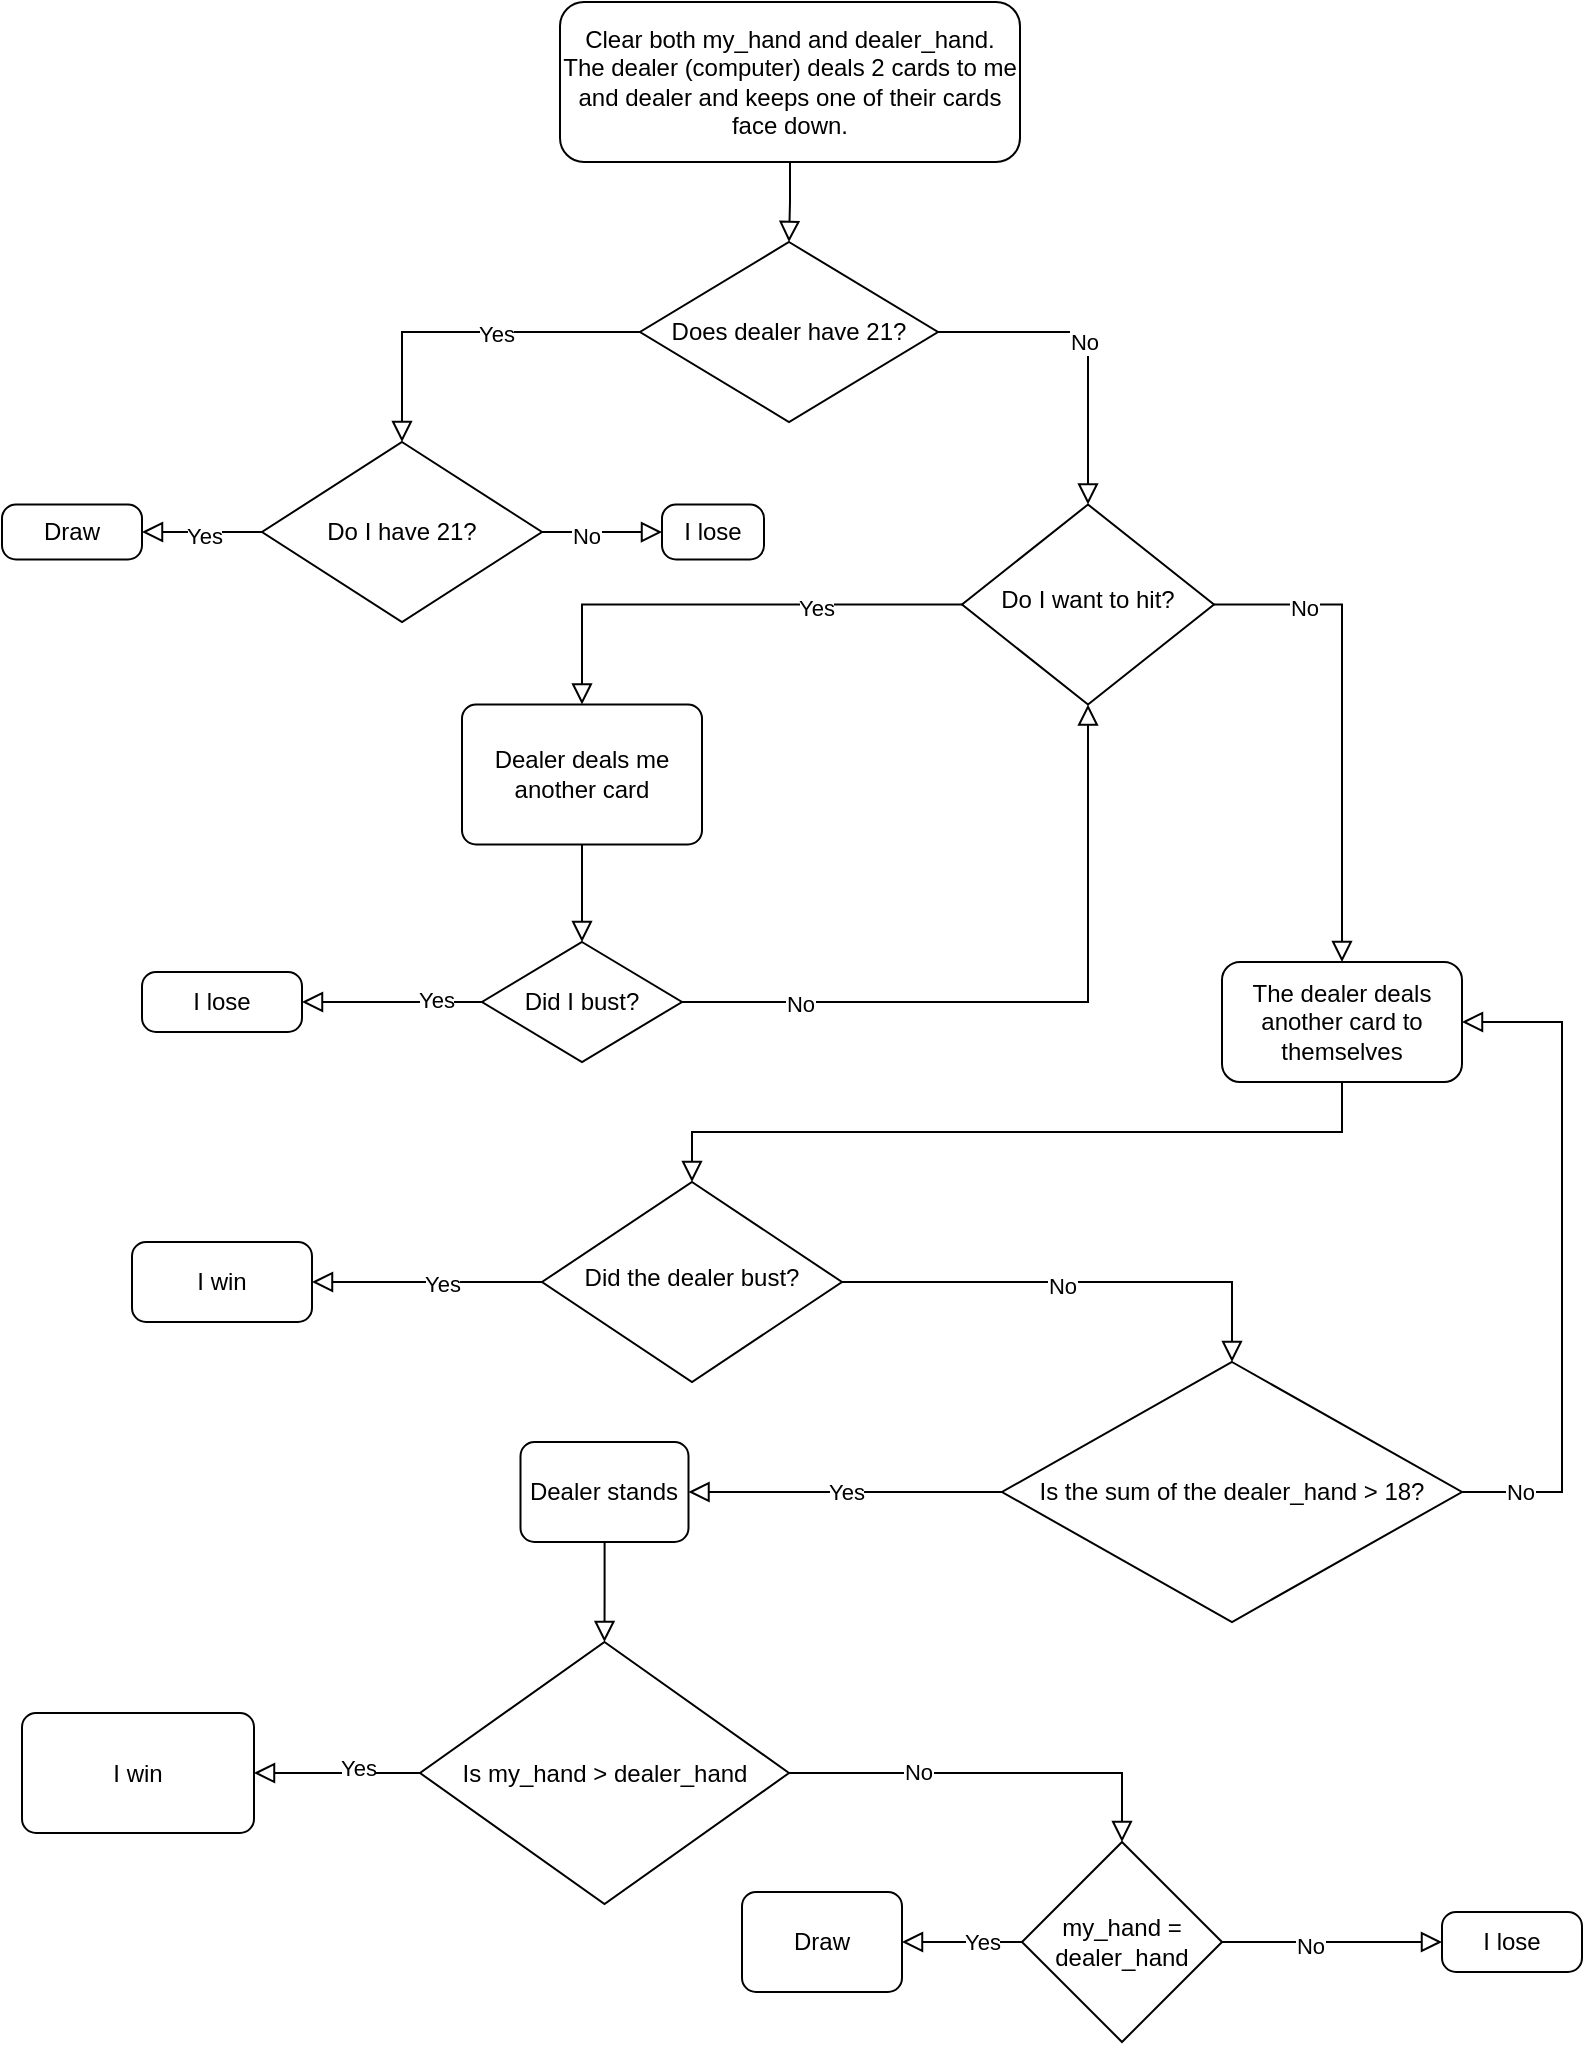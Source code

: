 <mxfile version="20.8.5" type="github">
  <diagram id="C5RBs43oDa-KdzZeNtuy" name="Page-1">
    <mxGraphModel dx="1026" dy="687" grid="1" gridSize="10" guides="1" tooltips="1" connect="1" arrows="1" fold="1" page="1" pageScale="1" pageWidth="827" pageHeight="1169" math="0" shadow="0">
      <root>
        <mxCell id="WIyWlLk6GJQsqaUBKTNV-0" />
        <mxCell id="WIyWlLk6GJQsqaUBKTNV-1" parent="WIyWlLk6GJQsqaUBKTNV-0" />
        <mxCell id="9DluYhwfyulaZyYpxclx-41" style="edgeStyle=orthogonalEdgeStyle;rounded=0;orthogonalLoop=1;jettySize=auto;html=1;entryX=0.5;entryY=0;entryDx=0;entryDy=0;entryPerimeter=0;endArrow=block;endFill=0;endSize=8;" edge="1" parent="WIyWlLk6GJQsqaUBKTNV-1" source="WIyWlLk6GJQsqaUBKTNV-3" target="9DluYhwfyulaZyYpxclx-40">
          <mxGeometry relative="1" as="geometry" />
        </mxCell>
        <mxCell id="WIyWlLk6GJQsqaUBKTNV-3" value="Clear both my_hand and dealer_hand. The dealer (computer) deals 2 cards to me and dealer and keeps one of their cards face down." style="rounded=1;whiteSpace=wrap;html=1;fontSize=12;glass=0;strokeWidth=1;shadow=0;" parent="WIyWlLk6GJQsqaUBKTNV-1" vertex="1">
          <mxGeometry x="299" y="20" width="230" height="80" as="geometry" />
        </mxCell>
        <mxCell id="9DluYhwfyulaZyYpxclx-97" style="edgeStyle=orthogonalEdgeStyle;rounded=0;orthogonalLoop=1;jettySize=auto;html=1;exitX=0.5;exitY=1;exitDx=0;exitDy=0;entryX=0.5;entryY=0;entryDx=0;entryDy=0;endArrow=block;endFill=0;endSize=8;" edge="1" parent="WIyWlLk6GJQsqaUBKTNV-1" source="WIyWlLk6GJQsqaUBKTNV-7" target="zeFq4oNNCg4uerHcXDFo-3">
          <mxGeometry relative="1" as="geometry" />
        </mxCell>
        <mxCell id="WIyWlLk6GJQsqaUBKTNV-7" value="The dealer deals another card to themselves" style="rounded=1;whiteSpace=wrap;html=1;fontSize=12;glass=0;strokeWidth=1;shadow=0;" parent="WIyWlLk6GJQsqaUBKTNV-1" vertex="1">
          <mxGeometry x="630" y="500" width="120" height="60" as="geometry" />
        </mxCell>
        <mxCell id="9DluYhwfyulaZyYpxclx-7" style="edgeStyle=orthogonalEdgeStyle;rounded=0;orthogonalLoop=1;jettySize=auto;html=1;endArrow=block;endFill=0;endSize=8;entryX=0.5;entryY=0;entryDx=0;entryDy=0;entryPerimeter=0;" edge="1" parent="WIyWlLk6GJQsqaUBKTNV-1" source="zeFq4oNNCg4uerHcXDFo-3" target="9DluYhwfyulaZyYpxclx-9">
          <mxGeometry relative="1" as="geometry">
            <mxPoint x="730" y="370" as="targetPoint" />
          </mxGeometry>
        </mxCell>
        <mxCell id="9DluYhwfyulaZyYpxclx-8" value="&lt;div&gt;No&lt;/div&gt;" style="edgeLabel;html=1;align=center;verticalAlign=middle;resizable=0;points=[];" vertex="1" connectable="0" parent="9DluYhwfyulaZyYpxclx-7">
          <mxGeometry x="-0.067" y="-2" relative="1" as="geometry">
            <mxPoint as="offset" />
          </mxGeometry>
        </mxCell>
        <mxCell id="9DluYhwfyulaZyYpxclx-86" style="edgeStyle=orthogonalEdgeStyle;rounded=0;orthogonalLoop=1;jettySize=auto;html=1;entryX=1;entryY=0.5;entryDx=0;entryDy=0;endArrow=block;endFill=0;endSize=8;" edge="1" parent="WIyWlLk6GJQsqaUBKTNV-1" source="zeFq4oNNCg4uerHcXDFo-3" target="9DluYhwfyulaZyYpxclx-85">
          <mxGeometry relative="1" as="geometry" />
        </mxCell>
        <mxCell id="9DluYhwfyulaZyYpxclx-87" value="Yes" style="edgeLabel;html=1;align=center;verticalAlign=middle;resizable=0;points=[];" vertex="1" connectable="0" parent="9DluYhwfyulaZyYpxclx-86">
          <mxGeometry x="-0.133" y="1" relative="1" as="geometry">
            <mxPoint as="offset" />
          </mxGeometry>
        </mxCell>
        <mxCell id="zeFq4oNNCg4uerHcXDFo-3" value="Did the dealer bust?" style="rhombus;whiteSpace=wrap;html=1;shadow=0;fontFamily=Helvetica;fontSize=12;align=center;strokeWidth=1;spacing=6;spacingTop=-4;" parent="WIyWlLk6GJQsqaUBKTNV-1" vertex="1">
          <mxGeometry x="290" y="610" width="150" height="100" as="geometry" />
        </mxCell>
        <mxCell id="9DluYhwfyulaZyYpxclx-2" value="I win" style="rounded=1;whiteSpace=wrap;html=1;absoluteArcSize=1;arcSize=14;strokeWidth=1;" vertex="1" parent="WIyWlLk6GJQsqaUBKTNV-1">
          <mxGeometry x="30" y="875.5" width="116" height="60" as="geometry" />
        </mxCell>
        <mxCell id="9DluYhwfyulaZyYpxclx-11" value="&lt;div&gt;Yes&lt;/div&gt;" style="edgeStyle=orthogonalEdgeStyle;rounded=0;orthogonalLoop=1;jettySize=auto;html=1;endArrow=block;endFill=0;endSize=8;" edge="1" parent="WIyWlLk6GJQsqaUBKTNV-1" source="9DluYhwfyulaZyYpxclx-9" target="9DluYhwfyulaZyYpxclx-10">
          <mxGeometry relative="1" as="geometry" />
        </mxCell>
        <mxCell id="9DluYhwfyulaZyYpxclx-88" style="edgeStyle=orthogonalEdgeStyle;rounded=0;orthogonalLoop=1;jettySize=auto;html=1;exitX=1;exitY=0.5;exitDx=0;exitDy=0;exitPerimeter=0;entryX=1;entryY=0.5;entryDx=0;entryDy=0;endArrow=block;endFill=0;endSize=8;" edge="1" parent="WIyWlLk6GJQsqaUBKTNV-1" source="9DluYhwfyulaZyYpxclx-9" target="WIyWlLk6GJQsqaUBKTNV-7">
          <mxGeometry relative="1" as="geometry">
            <Array as="points">
              <mxPoint x="800" y="765" />
              <mxPoint x="800" y="530" />
            </Array>
          </mxGeometry>
        </mxCell>
        <mxCell id="9DluYhwfyulaZyYpxclx-89" value="No" style="edgeLabel;html=1;align=center;verticalAlign=middle;resizable=0;points=[];" vertex="1" connectable="0" parent="9DluYhwfyulaZyYpxclx-88">
          <mxGeometry x="-0.829" relative="1" as="geometry">
            <mxPoint as="offset" />
          </mxGeometry>
        </mxCell>
        <mxCell id="9DluYhwfyulaZyYpxclx-9" value="Is the sum of the dealer_hand &amp;gt; 18?" style="strokeWidth=1;html=1;shape=mxgraph.flowchart.decision;whiteSpace=wrap;" vertex="1" parent="WIyWlLk6GJQsqaUBKTNV-1">
          <mxGeometry x="520" y="700" width="230" height="130" as="geometry" />
        </mxCell>
        <mxCell id="9DluYhwfyulaZyYpxclx-22" style="edgeStyle=orthogonalEdgeStyle;rounded=0;orthogonalLoop=1;jettySize=auto;html=1;endArrow=block;endFill=0;endSize=8;" edge="1" parent="WIyWlLk6GJQsqaUBKTNV-1" source="9DluYhwfyulaZyYpxclx-10" target="9DluYhwfyulaZyYpxclx-17">
          <mxGeometry relative="1" as="geometry" />
        </mxCell>
        <mxCell id="9DluYhwfyulaZyYpxclx-10" value="Dealer stands" style="rounded=1;whiteSpace=wrap;html=1;absoluteArcSize=1;arcSize=14;strokeWidth=1;" vertex="1" parent="WIyWlLk6GJQsqaUBKTNV-1">
          <mxGeometry x="279.25" y="740" width="84" height="50" as="geometry" />
        </mxCell>
        <mxCell id="9DluYhwfyulaZyYpxclx-20" style="edgeStyle=orthogonalEdgeStyle;rounded=0;orthogonalLoop=1;jettySize=auto;html=1;endArrow=block;endFill=0;endSize=8;" edge="1" parent="WIyWlLk6GJQsqaUBKTNV-1" source="9DluYhwfyulaZyYpxclx-17" target="9DluYhwfyulaZyYpxclx-2">
          <mxGeometry relative="1" as="geometry" />
        </mxCell>
        <mxCell id="9DluYhwfyulaZyYpxclx-21" value="Yes" style="edgeLabel;html=1;align=center;verticalAlign=middle;resizable=0;points=[];" vertex="1" connectable="0" parent="9DluYhwfyulaZyYpxclx-20">
          <mxGeometry x="-0.241" y="-3" relative="1" as="geometry">
            <mxPoint as="offset" />
          </mxGeometry>
        </mxCell>
        <mxCell id="9DluYhwfyulaZyYpxclx-64" style="edgeStyle=orthogonalEdgeStyle;rounded=0;orthogonalLoop=1;jettySize=auto;html=1;entryX=0.5;entryY=0;entryDx=0;entryDy=0;entryPerimeter=0;endArrow=block;endFill=0;endSize=8;" edge="1" parent="WIyWlLk6GJQsqaUBKTNV-1" source="9DluYhwfyulaZyYpxclx-17" target="9DluYhwfyulaZyYpxclx-23">
          <mxGeometry relative="1" as="geometry" />
        </mxCell>
        <mxCell id="9DluYhwfyulaZyYpxclx-66" value="No" style="edgeLabel;html=1;align=center;verticalAlign=middle;resizable=0;points=[];" vertex="1" connectable="0" parent="9DluYhwfyulaZyYpxclx-64">
          <mxGeometry x="-0.365" y="1" relative="1" as="geometry">
            <mxPoint as="offset" />
          </mxGeometry>
        </mxCell>
        <mxCell id="9DluYhwfyulaZyYpxclx-17" value="Is my_hand &amp;gt; dealer_hand" style="strokeWidth=1;html=1;shape=mxgraph.flowchart.decision;whiteSpace=wrap;" vertex="1" parent="WIyWlLk6GJQsqaUBKTNV-1">
          <mxGeometry x="229" y="840" width="184.5" height="131" as="geometry" />
        </mxCell>
        <mxCell id="9DluYhwfyulaZyYpxclx-68" style="edgeStyle=orthogonalEdgeStyle;rounded=0;orthogonalLoop=1;jettySize=auto;html=1;endArrow=block;endFill=0;endSize=8;" edge="1" parent="WIyWlLk6GJQsqaUBKTNV-1" source="9DluYhwfyulaZyYpxclx-23" target="9DluYhwfyulaZyYpxclx-67">
          <mxGeometry relative="1" as="geometry" />
        </mxCell>
        <mxCell id="9DluYhwfyulaZyYpxclx-91" value="No" style="edgeLabel;html=1;align=center;verticalAlign=middle;resizable=0;points=[];" vertex="1" connectable="0" parent="9DluYhwfyulaZyYpxclx-68">
          <mxGeometry x="-0.212" y="-2" relative="1" as="geometry">
            <mxPoint as="offset" />
          </mxGeometry>
        </mxCell>
        <mxCell id="9DluYhwfyulaZyYpxclx-69" style="edgeStyle=orthogonalEdgeStyle;rounded=0;orthogonalLoop=1;jettySize=auto;html=1;entryX=1;entryY=0.5;entryDx=0;entryDy=0;endArrow=block;endFill=0;endSize=8;" edge="1" parent="WIyWlLk6GJQsqaUBKTNV-1" source="9DluYhwfyulaZyYpxclx-23" target="9DluYhwfyulaZyYpxclx-25">
          <mxGeometry relative="1" as="geometry" />
        </mxCell>
        <mxCell id="9DluYhwfyulaZyYpxclx-70" value="Yes" style="edgeLabel;html=1;align=center;verticalAlign=middle;resizable=0;points=[];" vertex="1" connectable="0" parent="9DluYhwfyulaZyYpxclx-69">
          <mxGeometry x="-0.325" relative="1" as="geometry">
            <mxPoint as="offset" />
          </mxGeometry>
        </mxCell>
        <mxCell id="9DluYhwfyulaZyYpxclx-23" value="my_hand = dealer_hand" style="strokeWidth=1;html=1;shape=mxgraph.flowchart.decision;whiteSpace=wrap;" vertex="1" parent="WIyWlLk6GJQsqaUBKTNV-1">
          <mxGeometry x="530" y="940" width="100" height="100" as="geometry" />
        </mxCell>
        <mxCell id="9DluYhwfyulaZyYpxclx-25" value="Draw" style="rounded=1;whiteSpace=wrap;html=1;absoluteArcSize=1;arcSize=14;strokeWidth=1;" vertex="1" parent="WIyWlLk6GJQsqaUBKTNV-1">
          <mxGeometry x="390" y="965" width="80" height="50" as="geometry" />
        </mxCell>
        <mxCell id="9DluYhwfyulaZyYpxclx-34" style="edgeStyle=orthogonalEdgeStyle;rounded=0;orthogonalLoop=1;jettySize=auto;html=1;endArrow=block;endFill=0;endSize=8;" edge="1" parent="WIyWlLk6GJQsqaUBKTNV-1" source="9DluYhwfyulaZyYpxclx-31" target="9DluYhwfyulaZyYpxclx-33">
          <mxGeometry relative="1" as="geometry" />
        </mxCell>
        <mxCell id="9DluYhwfyulaZyYpxclx-35" value="Yes" style="edgeLabel;html=1;align=center;verticalAlign=middle;resizable=0;points=[];" vertex="1" connectable="0" parent="9DluYhwfyulaZyYpxclx-34">
          <mxGeometry x="-0.486" y="-1" relative="1" as="geometry">
            <mxPoint as="offset" />
          </mxGeometry>
        </mxCell>
        <mxCell id="9DluYhwfyulaZyYpxclx-81" style="edgeStyle=orthogonalEdgeStyle;rounded=0;orthogonalLoop=1;jettySize=auto;html=1;entryX=0.5;entryY=1;entryDx=0;entryDy=0;endArrow=block;endFill=0;endSize=8;" edge="1" parent="WIyWlLk6GJQsqaUBKTNV-1" source="9DluYhwfyulaZyYpxclx-31" target="WIyWlLk6GJQsqaUBKTNV-6">
          <mxGeometry relative="1" as="geometry" />
        </mxCell>
        <mxCell id="9DluYhwfyulaZyYpxclx-82" value="No" style="edgeLabel;html=1;align=center;verticalAlign=middle;resizable=0;points=[];" vertex="1" connectable="0" parent="9DluYhwfyulaZyYpxclx-81">
          <mxGeometry x="-0.665" y="-1" relative="1" as="geometry">
            <mxPoint as="offset" />
          </mxGeometry>
        </mxCell>
        <mxCell id="9DluYhwfyulaZyYpxclx-31" value="Did I bust?" style="strokeWidth=1;html=1;shape=mxgraph.flowchart.decision;whiteSpace=wrap;" vertex="1" parent="WIyWlLk6GJQsqaUBKTNV-1">
          <mxGeometry x="260" y="490" width="100" height="60" as="geometry" />
        </mxCell>
        <mxCell id="9DluYhwfyulaZyYpxclx-33" value="I lose" style="rounded=1;whiteSpace=wrap;html=1;absoluteArcSize=1;arcSize=14;strokeWidth=1;" vertex="1" parent="WIyWlLk6GJQsqaUBKTNV-1">
          <mxGeometry x="90" y="505" width="80" height="30" as="geometry" />
        </mxCell>
        <mxCell id="9DluYhwfyulaZyYpxclx-43" style="edgeStyle=orthogonalEdgeStyle;rounded=0;orthogonalLoop=1;jettySize=auto;html=1;endArrow=block;endFill=0;endSize=8;" edge="1" parent="WIyWlLk6GJQsqaUBKTNV-1" source="9DluYhwfyulaZyYpxclx-40" target="9DluYhwfyulaZyYpxclx-42">
          <mxGeometry relative="1" as="geometry" />
        </mxCell>
        <mxCell id="9DluYhwfyulaZyYpxclx-44" value="Yes" style="edgeLabel;html=1;align=center;verticalAlign=middle;resizable=0;points=[];" vertex="1" connectable="0" parent="9DluYhwfyulaZyYpxclx-43">
          <mxGeometry x="-0.171" y="1" relative="1" as="geometry">
            <mxPoint as="offset" />
          </mxGeometry>
        </mxCell>
        <mxCell id="9DluYhwfyulaZyYpxclx-51" style="edgeStyle=orthogonalEdgeStyle;rounded=0;orthogonalLoop=1;jettySize=auto;html=1;entryX=0.5;entryY=0;entryDx=0;entryDy=0;endArrow=block;endFill=0;endSize=8;" edge="1" parent="WIyWlLk6GJQsqaUBKTNV-1" source="9DluYhwfyulaZyYpxclx-40" target="WIyWlLk6GJQsqaUBKTNV-6">
          <mxGeometry relative="1" as="geometry" />
        </mxCell>
        <mxCell id="9DluYhwfyulaZyYpxclx-52" value="No" style="edgeLabel;html=1;align=center;verticalAlign=middle;resizable=0;points=[];" vertex="1" connectable="0" parent="9DluYhwfyulaZyYpxclx-51">
          <mxGeometry x="-0.017" y="-2" relative="1" as="geometry">
            <mxPoint as="offset" />
          </mxGeometry>
        </mxCell>
        <mxCell id="9DluYhwfyulaZyYpxclx-40" value="Does dealer have 21?" style="strokeWidth=1;html=1;shape=mxgraph.flowchart.decision;whiteSpace=wrap;" vertex="1" parent="WIyWlLk6GJQsqaUBKTNV-1">
          <mxGeometry x="339" y="140" width="149" height="90" as="geometry" />
        </mxCell>
        <mxCell id="9DluYhwfyulaZyYpxclx-92" style="edgeStyle=orthogonalEdgeStyle;rounded=0;orthogonalLoop=1;jettySize=auto;html=1;entryX=1;entryY=0.5;entryDx=0;entryDy=0;endArrow=block;endFill=0;endSize=8;" edge="1" parent="WIyWlLk6GJQsqaUBKTNV-1" source="9DluYhwfyulaZyYpxclx-42" target="9DluYhwfyulaZyYpxclx-58">
          <mxGeometry relative="1" as="geometry" />
        </mxCell>
        <mxCell id="9DluYhwfyulaZyYpxclx-94" value="Yes" style="edgeLabel;html=1;align=center;verticalAlign=middle;resizable=0;points=[];" vertex="1" connectable="0" parent="9DluYhwfyulaZyYpxclx-92">
          <mxGeometry x="-0.033" y="2" relative="1" as="geometry">
            <mxPoint as="offset" />
          </mxGeometry>
        </mxCell>
        <mxCell id="9DluYhwfyulaZyYpxclx-93" style="edgeStyle=orthogonalEdgeStyle;rounded=0;orthogonalLoop=1;jettySize=auto;html=1;endArrow=block;endFill=0;endSize=8;" edge="1" parent="WIyWlLk6GJQsqaUBKTNV-1" source="9DluYhwfyulaZyYpxclx-42" target="9DluYhwfyulaZyYpxclx-55">
          <mxGeometry relative="1" as="geometry" />
        </mxCell>
        <mxCell id="9DluYhwfyulaZyYpxclx-95" value="No" style="edgeLabel;html=1;align=center;verticalAlign=middle;resizable=0;points=[];" vertex="1" connectable="0" parent="9DluYhwfyulaZyYpxclx-93">
          <mxGeometry x="-0.263" y="-2" relative="1" as="geometry">
            <mxPoint as="offset" />
          </mxGeometry>
        </mxCell>
        <mxCell id="9DluYhwfyulaZyYpxclx-42" value="Do I have 21?" style="strokeWidth=1;html=1;shape=mxgraph.flowchart.decision;whiteSpace=wrap;" vertex="1" parent="WIyWlLk6GJQsqaUBKTNV-1">
          <mxGeometry x="150" y="240" width="140" height="90" as="geometry" />
        </mxCell>
        <mxCell id="9DluYhwfyulaZyYpxclx-75" style="edgeStyle=orthogonalEdgeStyle;rounded=0;orthogonalLoop=1;jettySize=auto;html=1;endArrow=block;endFill=0;endSize=8;entryX=0.5;entryY=0;entryDx=0;entryDy=0;" edge="1" parent="WIyWlLk6GJQsqaUBKTNV-1" source="WIyWlLk6GJQsqaUBKTNV-6" target="9DluYhwfyulaZyYpxclx-79">
          <mxGeometry relative="1" as="geometry" />
        </mxCell>
        <mxCell id="9DluYhwfyulaZyYpxclx-77" value="Yes" style="edgeLabel;html=1;align=center;verticalAlign=middle;resizable=0;points=[];" vertex="1" connectable="0" parent="9DluYhwfyulaZyYpxclx-75">
          <mxGeometry x="-0.386" y="1" relative="1" as="geometry">
            <mxPoint as="offset" />
          </mxGeometry>
        </mxCell>
        <mxCell id="9DluYhwfyulaZyYpxclx-98" style="edgeStyle=orthogonalEdgeStyle;rounded=0;orthogonalLoop=1;jettySize=auto;html=1;exitX=1;exitY=0.5;exitDx=0;exitDy=0;endArrow=block;endFill=0;endSize=8;" edge="1" parent="WIyWlLk6GJQsqaUBKTNV-1" source="WIyWlLk6GJQsqaUBKTNV-6" target="WIyWlLk6GJQsqaUBKTNV-7">
          <mxGeometry relative="1" as="geometry" />
        </mxCell>
        <mxCell id="9DluYhwfyulaZyYpxclx-100" value="No" style="edgeLabel;html=1;align=center;verticalAlign=middle;resizable=0;points=[];" vertex="1" connectable="0" parent="9DluYhwfyulaZyYpxclx-98">
          <mxGeometry x="-0.629" y="-1" relative="1" as="geometry">
            <mxPoint as="offset" />
          </mxGeometry>
        </mxCell>
        <mxCell id="WIyWlLk6GJQsqaUBKTNV-6" value="Do I want to hit?" style="rhombus;whiteSpace=wrap;html=1;shadow=0;fontFamily=Helvetica;fontSize=12;align=center;strokeWidth=1;spacing=6;spacingTop=-4;" parent="WIyWlLk6GJQsqaUBKTNV-1" vertex="1">
          <mxGeometry x="500" y="271.25" width="126" height="100" as="geometry" />
        </mxCell>
        <mxCell id="9DluYhwfyulaZyYpxclx-55" value="I lose" style="rounded=1;whiteSpace=wrap;html=1;absoluteArcSize=1;arcSize=14;strokeWidth=1;" vertex="1" parent="WIyWlLk6GJQsqaUBKTNV-1">
          <mxGeometry x="350" y="271.25" width="51" height="27.5" as="geometry" />
        </mxCell>
        <mxCell id="9DluYhwfyulaZyYpxclx-58" value="Draw" style="rounded=1;whiteSpace=wrap;html=1;absoluteArcSize=1;arcSize=14;strokeWidth=1;" vertex="1" parent="WIyWlLk6GJQsqaUBKTNV-1">
          <mxGeometry x="20" y="271.25" width="70" height="27.5" as="geometry" />
        </mxCell>
        <mxCell id="9DluYhwfyulaZyYpxclx-67" value="I lose" style="rounded=1;whiteSpace=wrap;html=1;absoluteArcSize=1;arcSize=14;strokeWidth=1;" vertex="1" parent="WIyWlLk6GJQsqaUBKTNV-1">
          <mxGeometry x="740" y="975" width="70" height="30" as="geometry" />
        </mxCell>
        <mxCell id="9DluYhwfyulaZyYpxclx-80" style="edgeStyle=orthogonalEdgeStyle;rounded=0;orthogonalLoop=1;jettySize=auto;html=1;endArrow=block;endFill=0;endSize=8;" edge="1" parent="WIyWlLk6GJQsqaUBKTNV-1" source="9DluYhwfyulaZyYpxclx-79" target="9DluYhwfyulaZyYpxclx-31">
          <mxGeometry relative="1" as="geometry" />
        </mxCell>
        <mxCell id="9DluYhwfyulaZyYpxclx-79" value="Dealer deals me another card" style="rounded=1;whiteSpace=wrap;html=1;absoluteArcSize=1;arcSize=14;strokeWidth=1;" vertex="1" parent="WIyWlLk6GJQsqaUBKTNV-1">
          <mxGeometry x="250" y="371.25" width="120" height="70" as="geometry" />
        </mxCell>
        <mxCell id="9DluYhwfyulaZyYpxclx-85" value="I win" style="rounded=1;whiteSpace=wrap;html=1;absoluteArcSize=1;arcSize=14;strokeWidth=1;" vertex="1" parent="WIyWlLk6GJQsqaUBKTNV-1">
          <mxGeometry x="85" y="640" width="90" height="40" as="geometry" />
        </mxCell>
      </root>
    </mxGraphModel>
  </diagram>
</mxfile>
